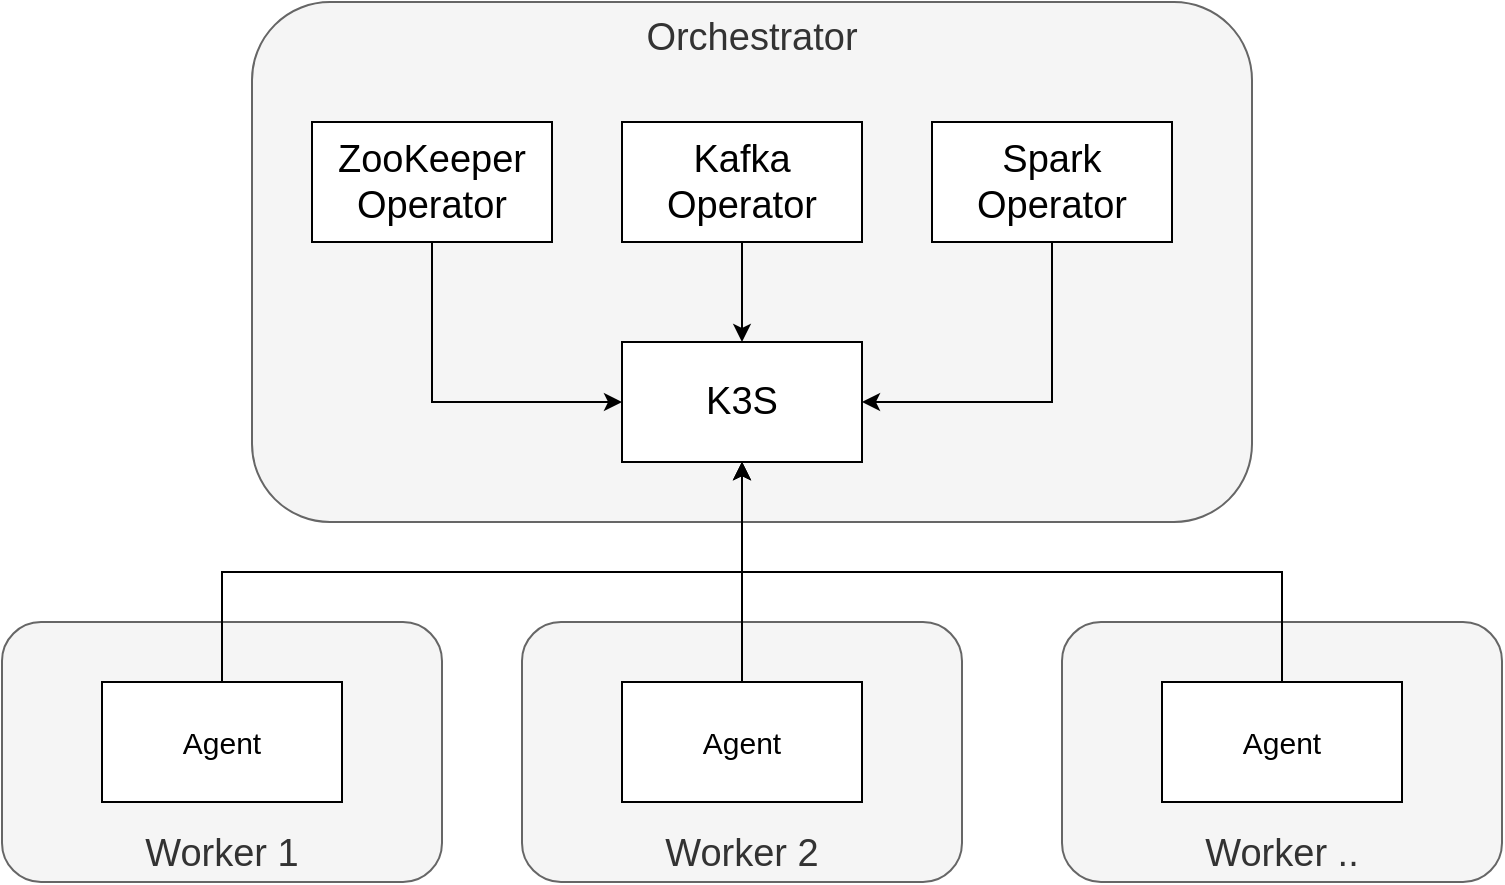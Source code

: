 <mxfile version="14.1.8" type="device"><diagram id="B9_8fhrSBAL-aRAYhR9D" name="Page-1"><mxGraphModel dx="766" dy="1329" grid="1" gridSize="10" guides="1" tooltips="1" connect="1" arrows="1" fold="1" page="1" pageScale="1" pageWidth="850" pageHeight="1100" math="0" shadow="0"><root><mxCell id="0"/><mxCell id="1" parent="0"/><mxCell id="xevBHk41-zLzTL7KZzZq-20" value="Worker .." style="rounded=1;whiteSpace=wrap;html=1;verticalAlign=bottom;fontSize=19;fillColor=#f5f5f5;strokeColor=#666666;fontColor=#333333;" parent="1" vertex="1"><mxGeometry x="600" y="570" width="220" height="130" as="geometry"/></mxCell><mxCell id="xevBHk41-zLzTL7KZzZq-18" value="Worker 2" style="rounded=1;whiteSpace=wrap;html=1;verticalAlign=bottom;fontSize=19;fillColor=#f5f5f5;strokeColor=#666666;fontColor=#333333;" parent="1" vertex="1"><mxGeometry x="330" y="570" width="220" height="130" as="geometry"/></mxCell><mxCell id="xevBHk41-zLzTL7KZzZq-1" value="Worker 1" style="rounded=1;whiteSpace=wrap;html=1;verticalAlign=bottom;fontSize=19;fillColor=#f5f5f5;strokeColor=#666666;fontColor=#333333;" parent="1" vertex="1"><mxGeometry x="70" y="570" width="220" height="130" as="geometry"/></mxCell><mxCell id="xevBHk41-zLzTL7KZzZq-4" value="Orchestrator" style="rounded=1;whiteSpace=wrap;html=1;verticalAlign=top;fontSize=19;fillColor=#f5f5f5;strokeColor=#666666;fontColor=#333333;" parent="1" vertex="1"><mxGeometry x="195" y="260" width="500" height="260" as="geometry"/></mxCell><mxCell id="xevBHk41-zLzTL7KZzZq-24" style="edgeStyle=orthogonalEdgeStyle;rounded=0;orthogonalLoop=1;jettySize=auto;html=1;exitX=0.5;exitY=0;exitDx=0;exitDy=0;entryX=0.5;entryY=1;entryDx=0;entryDy=0;fontSize=15;" parent="1" source="xevBHk41-zLzTL7KZzZq-13" target="xevBHk41-zLzTL7KZzZq-5" edge="1"><mxGeometry relative="1" as="geometry"/></mxCell><mxCell id="xevBHk41-zLzTL7KZzZq-25" style="edgeStyle=orthogonalEdgeStyle;rounded=0;orthogonalLoop=1;jettySize=auto;html=1;exitX=0.5;exitY=0;exitDx=0;exitDy=0;entryX=0.5;entryY=1;entryDx=0;entryDy=0;fontSize=15;" parent="1" source="xevBHk41-zLzTL7KZzZq-19" target="xevBHk41-zLzTL7KZzZq-5" edge="1"><mxGeometry relative="1" as="geometry"/></mxCell><mxCell id="xevBHk41-zLzTL7KZzZq-26" style="edgeStyle=orthogonalEdgeStyle;rounded=0;orthogonalLoop=1;jettySize=auto;html=1;exitX=0.5;exitY=0;exitDx=0;exitDy=0;fontSize=15;entryX=0.5;entryY=1;entryDx=0;entryDy=0;" parent="1" source="xevBHk41-zLzTL7KZzZq-21" target="xevBHk41-zLzTL7KZzZq-5" edge="1"><mxGeometry relative="1" as="geometry"><mxPoint x="360" y="290" as="targetPoint"/></mxGeometry></mxCell><mxCell id="xevBHk41-zLzTL7KZzZq-5" value="K3S" style="rounded=0;whiteSpace=wrap;html=1;fontSize=19;" parent="1" vertex="1"><mxGeometry x="380" y="430" width="120" height="60" as="geometry"/></mxCell><mxCell id="xevBHk41-zLzTL7KZzZq-22" style="edgeStyle=orthogonalEdgeStyle;rounded=0;orthogonalLoop=1;jettySize=auto;html=1;exitX=0.5;exitY=1;exitDx=0;exitDy=0;entryX=0;entryY=0.5;entryDx=0;entryDy=0;fontSize=15;" parent="1" source="xevBHk41-zLzTL7KZzZq-6" target="xevBHk41-zLzTL7KZzZq-5" edge="1"><mxGeometry x="195" y="260" as="geometry"/></mxCell><mxCell id="xevBHk41-zLzTL7KZzZq-6" value="ZooKeeper Operator" style="rounded=0;whiteSpace=wrap;html=1;fontSize=19;" parent="1" vertex="1"><mxGeometry x="225" y="320" width="120" height="60" as="geometry"/></mxCell><mxCell id="xevBHk41-zLzTL7KZzZq-10" value="" style="edgeStyle=orthogonalEdgeStyle;rounded=0;orthogonalLoop=1;jettySize=auto;html=1;fontSize=19;" parent="1" source="xevBHk41-zLzTL7KZzZq-7" target="xevBHk41-zLzTL7KZzZq-5" edge="1"><mxGeometry x="195" y="260" as="geometry"/></mxCell><mxCell id="xevBHk41-zLzTL7KZzZq-7" value="Kafka Operator" style="rounded=0;whiteSpace=wrap;html=1;fontSize=19;" parent="1" vertex="1"><mxGeometry x="380" y="320" width="120" height="60" as="geometry"/></mxCell><mxCell id="xevBHk41-zLzTL7KZzZq-23" style="edgeStyle=orthogonalEdgeStyle;rounded=0;orthogonalLoop=1;jettySize=auto;html=1;exitX=0.5;exitY=1;exitDx=0;exitDy=0;entryX=1;entryY=0.5;entryDx=0;entryDy=0;fontSize=15;" parent="1" source="xevBHk41-zLzTL7KZzZq-8" target="xevBHk41-zLzTL7KZzZq-5" edge="1"><mxGeometry x="195" y="260" as="geometry"/></mxCell><mxCell id="xevBHk41-zLzTL7KZzZq-8" value="Spark Operator" style="rounded=0;whiteSpace=wrap;html=1;fontSize=19;" parent="1" vertex="1"><mxGeometry x="535" y="320" width="120" height="60" as="geometry"/></mxCell><mxCell id="xevBHk41-zLzTL7KZzZq-13" value="Agent" style="rounded=0;whiteSpace=wrap;html=1;fontSize=15;" parent="1" vertex="1"><mxGeometry x="120" y="600" width="120" height="60" as="geometry"/></mxCell><mxCell id="xevBHk41-zLzTL7KZzZq-19" value="Agent" style="rounded=0;whiteSpace=wrap;html=1;fontSize=15;" parent="1" vertex="1"><mxGeometry x="380" y="600" width="120" height="60" as="geometry"/></mxCell><mxCell id="xevBHk41-zLzTL7KZzZq-21" value="Agent" style="rounded=0;whiteSpace=wrap;html=1;fontSize=15;" parent="1" vertex="1"><mxGeometry x="650" y="600" width="120" height="60" as="geometry"/></mxCell></root></mxGraphModel></diagram></mxfile>